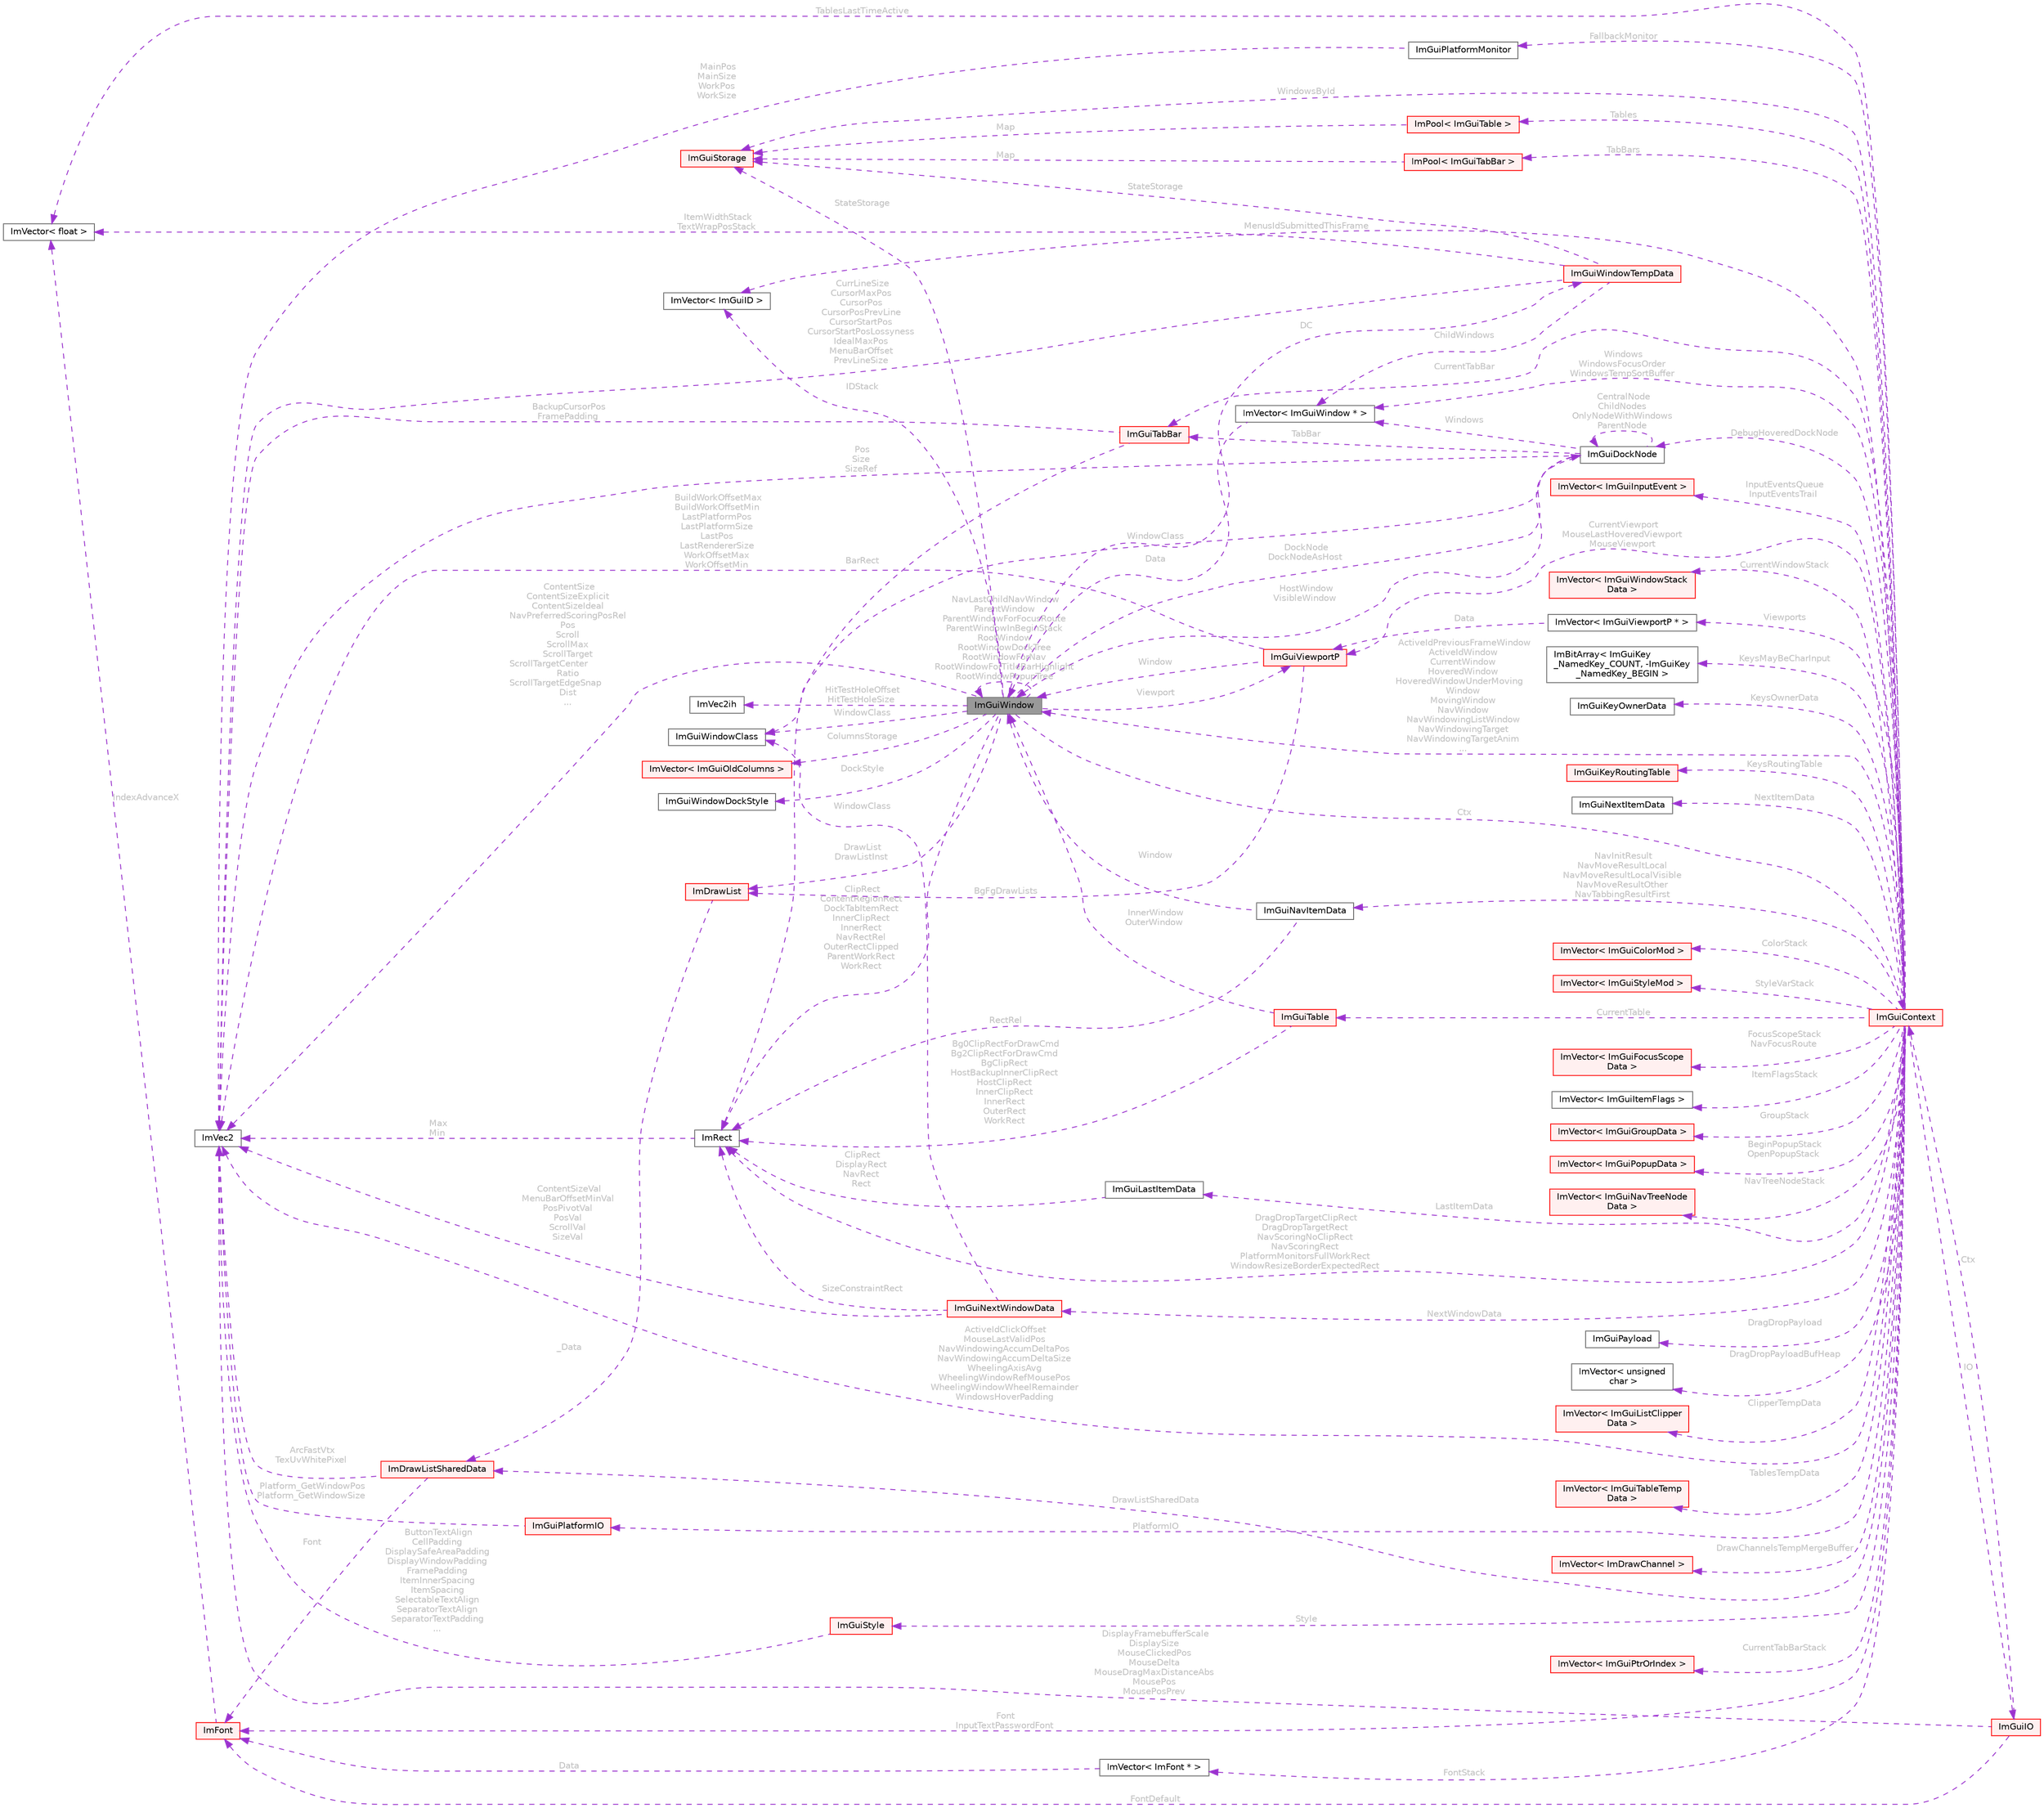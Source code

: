 digraph "ImGuiWindow"
{
 // LATEX_PDF_SIZE
  bgcolor="transparent";
  edge [fontname=Helvetica,fontsize=10,labelfontname=Helvetica,labelfontsize=10];
  node [fontname=Helvetica,fontsize=10,shape=box,height=0.2,width=0.4];
  rankdir="LR";
  Node1 [id="Node000001",label="ImGuiWindow",height=0.2,width=0.4,color="gray40", fillcolor="grey60", style="filled", fontcolor="black",tooltip=" "];
  Node2 -> Node1 [id="edge97_Node000001_Node000002",dir="back",color="darkorchid3",style="dashed",tooltip=" ",label=" Ctx",fontcolor="grey" ];
  Node2 [id="Node000002",label="ImGuiContext",height=0.2,width=0.4,color="red", fillcolor="#FFF0F0", style="filled",URL="$struct_im_gui_context.html",tooltip=" "];
  Node3 -> Node2 [id="edge98_Node000002_Node000003",dir="back",color="darkorchid3",style="dashed",tooltip=" ",label=" IO",fontcolor="grey" ];
  Node3 [id="Node000003",label="ImGuiIO",height=0.2,width=0.4,color="red", fillcolor="#FFF0F0", style="filled",URL="$struct_im_gui_i_o.html",tooltip=" "];
  Node4 -> Node3 [id="edge99_Node000003_Node000004",dir="back",color="darkorchid3",style="dashed",tooltip=" ",label=" DisplayFramebufferScale\nDisplaySize\nMouseClickedPos\nMouseDelta\nMouseDragMaxDistanceAbs\nMousePos\nMousePosPrev",fontcolor="grey" ];
  Node4 [id="Node000004",label="ImVec2",height=0.2,width=0.4,color="gray40", fillcolor="white", style="filled",URL="$struct_im_vec2.html",tooltip=" "];
  Node7 -> Node3 [id="edge100_Node000003_Node000007",dir="back",color="darkorchid3",style="dashed",tooltip=" ",label=" FontDefault",fontcolor="grey" ];
  Node7 [id="Node000007",label="ImFont",height=0.2,width=0.4,color="red", fillcolor="#FFF0F0", style="filled",URL="$struct_im_font.html",tooltip=" "];
  Node8 -> Node7 [id="edge101_Node000007_Node000008",dir="back",color="darkorchid3",style="dashed",tooltip=" ",label=" IndexAdvanceX",fontcolor="grey" ];
  Node8 [id="Node000008",label="ImVector\< float \>",height=0.2,width=0.4,color="gray40", fillcolor="white", style="filled",URL="$struct_im_vector.html",tooltip=" "];
  Node2 -> Node3 [id="edge102_Node000003_Node000002",dir="back",color="darkorchid3",style="dashed",tooltip=" ",label=" Ctx",fontcolor="grey" ];
  Node19 -> Node2 [id="edge103_Node000002_Node000019",dir="back",color="darkorchid3",style="dashed",tooltip=" ",label=" PlatformIO",fontcolor="grey" ];
  Node19 [id="Node000019",label="ImGuiPlatformIO",height=0.2,width=0.4,color="red", fillcolor="#FFF0F0", style="filled",URL="$struct_im_gui_platform_i_o.html",tooltip=" "];
  Node4 -> Node19 [id="edge104_Node000019_Node000004",dir="back",color="darkorchid3",style="dashed",tooltip=" ",label=" Platform_GetWindowPos\nPlatform_GetWindowSize",fontcolor="grey" ];
  Node40 -> Node2 [id="edge105_Node000002_Node000040",dir="back",color="darkorchid3",style="dashed",tooltip=" ",label=" Style",fontcolor="grey" ];
  Node40 [id="Node000040",label="ImGuiStyle",height=0.2,width=0.4,color="red", fillcolor="#FFF0F0", style="filled",URL="$struct_im_gui_style.html",tooltip=" "];
  Node4 -> Node40 [id="edge106_Node000040_Node000004",dir="back",color="darkorchid3",style="dashed",tooltip=" ",label=" ButtonTextAlign\nCellPadding\nDisplaySafeAreaPadding\nDisplayWindowPadding\nFramePadding\nItemInnerSpacing\nItemSpacing\nSelectableTextAlign\nSeparatorTextAlign\nSeparatorTextPadding\n...",fontcolor="grey" ];
  Node7 -> Node2 [id="edge107_Node000002_Node000007",dir="back",color="darkorchid3",style="dashed",tooltip=" ",label=" Font\nInputTextPasswordFont",fontcolor="grey" ];
  Node32 -> Node2 [id="edge108_Node000002_Node000032",dir="back",color="darkorchid3",style="dashed",tooltip=" ",label=" DrawListSharedData",fontcolor="grey" ];
  Node32 [id="Node000032",label="ImDrawListSharedData",height=0.2,width=0.4,color="red", fillcolor="#FFF0F0", style="filled",URL="$struct_im_draw_list_shared_data.html",tooltip=" "];
  Node4 -> Node32 [id="edge109_Node000032_Node000004",dir="back",color="darkorchid3",style="dashed",tooltip=" ",label=" ArcFastVtx\nTexUvWhitePixel",fontcolor="grey" ];
  Node7 -> Node32 [id="edge110_Node000032_Node000007",dir="back",color="darkorchid3",style="dashed",tooltip=" ",label=" Font",fontcolor="grey" ];
  Node41 -> Node2 [id="edge111_Node000002_Node000041",dir="back",color="darkorchid3",style="dashed",tooltip=" ",label=" InputEventsQueue\nInputEventsTrail",fontcolor="grey" ];
  Node41 [id="Node000041",label="ImVector\< ImGuiInputEvent \>",height=0.2,width=0.4,color="red", fillcolor="#FFF0F0", style="filled",URL="$struct_im_vector.html",tooltip=" "];
  Node50 -> Node2 [id="edge112_Node000002_Node000050",dir="back",color="darkorchid3",style="dashed",tooltip=" ",label=" Windows\nWindowsFocusOrder\nWindowsTempSortBuffer",fontcolor="grey" ];
  Node50 [id="Node000050",label="ImVector\< ImGuiWindow * \>",height=0.2,width=0.4,color="gray40", fillcolor="white", style="filled",URL="$struct_im_vector.html",tooltip=" "];
  Node1 -> Node50 [id="edge113_Node000050_Node000001",dir="back",color="darkorchid3",style="dashed",tooltip=" ",label=" Data",fontcolor="grey" ];
  Node51 -> Node2 [id="edge114_Node000002_Node000051",dir="back",color="darkorchid3",style="dashed",tooltip=" ",label=" CurrentWindowStack",fontcolor="grey" ];
  Node51 [id="Node000051",label="ImVector\< ImGuiWindowStack\lData \>",height=0.2,width=0.4,color="red", fillcolor="#FFF0F0", style="filled",URL="$struct_im_vector.html",tooltip=" "];
  Node56 -> Node2 [id="edge115_Node000002_Node000056",dir="back",color="darkorchid3",style="dashed",tooltip=" ",label=" WindowsById",fontcolor="grey" ];
  Node56 [id="Node000056",label="ImGuiStorage",height=0.2,width=0.4,color="red", fillcolor="#FFF0F0", style="filled",URL="$struct_im_gui_storage.html",tooltip=" "];
  Node4 -> Node2 [id="edge116_Node000002_Node000004",dir="back",color="darkorchid3",style="dashed",tooltip=" ",label=" ActiveIdClickOffset\nMouseLastValidPos\nNavWindowingAccumDeltaPos\nNavWindowingAccumDeltaSize\nWheelingAxisAvg\nWheelingWindowRefMousePos\nWheelingWindowWheelRemainder\nWindowsHoverPadding",fontcolor="grey" ];
  Node1 -> Node2 [id="edge117_Node000002_Node000001",dir="back",color="darkorchid3",style="dashed",tooltip=" ",label=" ActiveIdPreviousFrameWindow\nActiveIdWindow\nCurrentWindow\nHoveredWindow\nHoveredWindowUnderMoving\lWindow\nMovingWindow\nNavWindow\nNavWindowingListWindow\nNavWindowingTarget\nNavWindowingTargetAnim\n...",fontcolor="grey" ];
  Node59 -> Node2 [id="edge118_Node000002_Node000059",dir="back",color="darkorchid3",style="dashed",tooltip=" ",label=" KeysMayBeCharInput",fontcolor="grey" ];
  Node59 [id="Node000059",label="ImBitArray\< ImGuiKey\l_NamedKey_COUNT, -ImGuiKey\l_NamedKey_BEGIN \>",height=0.2,width=0.4,color="gray40", fillcolor="white", style="filled",URL="$struct_im_bit_array.html",tooltip=" "];
  Node60 -> Node2 [id="edge119_Node000002_Node000060",dir="back",color="darkorchid3",style="dashed",tooltip=" ",label=" KeysOwnerData",fontcolor="grey" ];
  Node60 [id="Node000060",label="ImGuiKeyOwnerData",height=0.2,width=0.4,color="gray40", fillcolor="white", style="filled",URL="$struct_im_gui_key_owner_data.html",tooltip=" "];
  Node61 -> Node2 [id="edge120_Node000002_Node000061",dir="back",color="darkorchid3",style="dashed",tooltip=" ",label=" KeysRoutingTable",fontcolor="grey" ];
  Node61 [id="Node000061",label="ImGuiKeyRoutingTable",height=0.2,width=0.4,color="red", fillcolor="#FFF0F0", style="filled",URL="$struct_im_gui_key_routing_table.html",tooltip=" "];
  Node64 -> Node2 [id="edge121_Node000002_Node000064",dir="back",color="darkorchid3",style="dashed",tooltip=" ",label=" NextItemData",fontcolor="grey" ];
  Node64 [id="Node000064",label="ImGuiNextItemData",height=0.2,width=0.4,color="gray40", fillcolor="white", style="filled",URL="$struct_im_gui_next_item_data.html",tooltip=" "];
  Node53 -> Node2 [id="edge122_Node000002_Node000053",dir="back",color="darkorchid3",style="dashed",tooltip=" ",label=" LastItemData",fontcolor="grey" ];
  Node53 [id="Node000053",label="ImGuiLastItemData",height=0.2,width=0.4,color="gray40", fillcolor="white", style="filled",URL="$struct_im_gui_last_item_data.html",tooltip=" "];
  Node54 -> Node53 [id="edge123_Node000053_Node000054",dir="back",color="darkorchid3",style="dashed",tooltip=" ",label=" ClipRect\nDisplayRect\nNavRect\nRect",fontcolor="grey" ];
  Node54 [id="Node000054",label="ImRect",height=0.2,width=0.4,color="gray40", fillcolor="white", style="filled",URL="$struct_im_rect.html",tooltip=" "];
  Node4 -> Node54 [id="edge124_Node000054_Node000004",dir="back",color="darkorchid3",style="dashed",tooltip=" ",label=" Max\nMin",fontcolor="grey" ];
  Node65 -> Node2 [id="edge125_Node000002_Node000065",dir="back",color="darkorchid3",style="dashed",tooltip=" ",label=" NextWindowData",fontcolor="grey" ];
  Node65 [id="Node000065",label="ImGuiNextWindowData",height=0.2,width=0.4,color="red", fillcolor="#FFF0F0", style="filled",URL="$struct_im_gui_next_window_data.html",tooltip=" "];
  Node4 -> Node65 [id="edge126_Node000065_Node000004",dir="back",color="darkorchid3",style="dashed",tooltip=" ",label=" ContentSizeVal\nMenuBarOffsetMinVal\nPosPivotVal\nPosVal\nScrollVal\nSizeVal",fontcolor="grey" ];
  Node54 -> Node65 [id="edge127_Node000065_Node000054",dir="back",color="darkorchid3",style="dashed",tooltip=" ",label=" SizeConstraintRect",fontcolor="grey" ];
  Node67 -> Node65 [id="edge128_Node000065_Node000067",dir="back",color="darkorchid3",style="dashed",tooltip=" ",label=" WindowClass",fontcolor="grey" ];
  Node67 [id="Node000067",label="ImGuiWindowClass",height=0.2,width=0.4,color="gray40", fillcolor="white", style="filled",URL="$struct_im_gui_window_class.html",tooltip=" "];
  Node68 -> Node2 [id="edge129_Node000002_Node000068",dir="back",color="darkorchid3",style="dashed",tooltip=" ",label=" ColorStack",fontcolor="grey" ];
  Node68 [id="Node000068",label="ImVector\< ImGuiColorMod \>",height=0.2,width=0.4,color="red", fillcolor="#FFF0F0", style="filled",URL="$struct_im_vector.html",tooltip=" "];
  Node70 -> Node2 [id="edge130_Node000002_Node000070",dir="back",color="darkorchid3",style="dashed",tooltip=" ",label=" StyleVarStack",fontcolor="grey" ];
  Node70 [id="Node000070",label="ImVector\< ImGuiStyleMod \>",height=0.2,width=0.4,color="red", fillcolor="#FFF0F0", style="filled",URL="$struct_im_vector.html",tooltip=" "];
  Node6 -> Node2 [id="edge131_Node000002_Node000006",dir="back",color="darkorchid3",style="dashed",tooltip=" ",label=" FontStack",fontcolor="grey" ];
  Node6 [id="Node000006",label="ImVector\< ImFont * \>",height=0.2,width=0.4,color="gray40", fillcolor="white", style="filled",URL="$struct_im_vector.html",tooltip=" "];
  Node7 -> Node6 [id="edge132_Node000006_Node000007",dir="back",color="darkorchid3",style="dashed",tooltip=" ",label=" Data",fontcolor="grey" ];
  Node72 -> Node2 [id="edge133_Node000002_Node000072",dir="back",color="darkorchid3",style="dashed",tooltip=" ",label=" FocusScopeStack\nNavFocusRoute",fontcolor="grey" ];
  Node72 [id="Node000072",label="ImVector\< ImGuiFocusScope\lData \>",height=0.2,width=0.4,color="red", fillcolor="#FFF0F0", style="filled",URL="$struct_im_vector.html",tooltip=" "];
  Node74 -> Node2 [id="edge134_Node000002_Node000074",dir="back",color="darkorchid3",style="dashed",tooltip=" ",label=" ItemFlagsStack",fontcolor="grey" ];
  Node74 [id="Node000074",label="ImVector\< ImGuiItemFlags \>",height=0.2,width=0.4,color="gray40", fillcolor="white", style="filled",URL="$struct_im_vector.html",tooltip=" "];
  Node75 -> Node2 [id="edge135_Node000002_Node000075",dir="back",color="darkorchid3",style="dashed",tooltip=" ",label=" GroupStack",fontcolor="grey" ];
  Node75 [id="Node000075",label="ImVector\< ImGuiGroupData \>",height=0.2,width=0.4,color="red", fillcolor="#FFF0F0", style="filled",URL="$struct_im_vector.html",tooltip=" "];
  Node78 -> Node2 [id="edge136_Node000002_Node000078",dir="back",color="darkorchid3",style="dashed",tooltip=" ",label=" BeginPopupStack\nOpenPopupStack",fontcolor="grey" ];
  Node78 [id="Node000078",label="ImVector\< ImGuiPopupData \>",height=0.2,width=0.4,color="red", fillcolor="#FFF0F0", style="filled",URL="$struct_im_vector.html",tooltip=" "];
  Node80 -> Node2 [id="edge137_Node000002_Node000080",dir="back",color="darkorchid3",style="dashed",tooltip=" ",label=" NavTreeNodeStack",fontcolor="grey" ];
  Node80 [id="Node000080",label="ImVector\< ImGuiNavTreeNode\lData \>",height=0.2,width=0.4,color="red", fillcolor="#FFF0F0", style="filled",URL="$struct_im_vector.html",tooltip=" "];
  Node82 -> Node2 [id="edge138_Node000002_Node000082",dir="back",color="darkorchid3",style="dashed",tooltip=" ",label=" Viewports",fontcolor="grey" ];
  Node82 [id="Node000082",label="ImVector\< ImGuiViewportP * \>",height=0.2,width=0.4,color="gray40", fillcolor="white", style="filled",URL="$struct_im_vector.html",tooltip=" "];
  Node83 -> Node82 [id="edge139_Node000082_Node000083",dir="back",color="darkorchid3",style="dashed",tooltip=" ",label=" Data",fontcolor="grey" ];
  Node83 [id="Node000083",label="ImGuiViewportP",height=0.2,width=0.4,color="red", fillcolor="#FFF0F0", style="filled",URL="$struct_im_gui_viewport_p.html",tooltip=" "];
  Node1 -> Node83 [id="edge140_Node000083_Node000001",dir="back",color="darkorchid3",style="dashed",tooltip=" ",label=" Window",fontcolor="grey" ];
  Node4 -> Node83 [id="edge141_Node000083_Node000004",dir="back",color="darkorchid3",style="dashed",tooltip=" ",label=" BuildWorkOffsetMax\nBuildWorkOffsetMin\nLastPlatformPos\nLastPlatformSize\nLastPos\nLastRendererSize\nWorkOffsetMax\nWorkOffsetMin",fontcolor="grey" ];
  Node26 -> Node83 [id="edge142_Node000083_Node000026",dir="back",color="darkorchid3",style="dashed",tooltip=" ",label=" BgFgDrawLists",fontcolor="grey" ];
  Node26 [id="Node000026",label="ImDrawList",height=0.2,width=0.4,color="red", fillcolor="#FFF0F0", style="filled",URL="$struct_im_draw_list.html",tooltip=" "];
  Node32 -> Node26 [id="edge143_Node000026_Node000032",dir="back",color="darkorchid3",style="dashed",tooltip=" ",label=" _Data",fontcolor="grey" ];
  Node83 -> Node2 [id="edge144_Node000002_Node000083",dir="back",color="darkorchid3",style="dashed",tooltip=" ",label=" CurrentViewport\nMouseLastHoveredViewport\nMouseViewport",fontcolor="grey" ];
  Node21 -> Node2 [id="edge145_Node000002_Node000021",dir="back",color="darkorchid3",style="dashed",tooltip=" ",label=" FallbackMonitor",fontcolor="grey" ];
  Node21 [id="Node000021",label="ImGuiPlatformMonitor",height=0.2,width=0.4,color="gray40", fillcolor="white", style="filled",URL="$struct_im_gui_platform_monitor.html",tooltip=" "];
  Node4 -> Node21 [id="edge146_Node000021_Node000004",dir="back",color="darkorchid3",style="dashed",tooltip=" ",label=" MainPos\nMainSize\nWorkPos\nWorkSize",fontcolor="grey" ];
  Node54 -> Node2 [id="edge147_Node000002_Node000054",dir="back",color="darkorchid3",style="dashed",tooltip=" ",label=" DragDropTargetClipRect\nDragDropTargetRect\nNavScoringNoClipRect\nNavScoringRect\nPlatformMonitorsFullWorkRect\nWindowResizeBorderExpectedRect",fontcolor="grey" ];
  Node85 -> Node2 [id="edge148_Node000002_Node000085",dir="back",color="darkorchid3",style="dashed",tooltip=" ",label=" NavInitResult\nNavMoveResultLocal\nNavMoveResultLocalVisible\nNavMoveResultOther\nNavTabbingResultFirst",fontcolor="grey" ];
  Node85 [id="Node000085",label="ImGuiNavItemData",height=0.2,width=0.4,color="gray40", fillcolor="white", style="filled",URL="$struct_im_gui_nav_item_data.html",tooltip=" "];
  Node1 -> Node85 [id="edge149_Node000085_Node000001",dir="back",color="darkorchid3",style="dashed",tooltip=" ",label=" Window",fontcolor="grey" ];
  Node54 -> Node85 [id="edge150_Node000085_Node000054",dir="back",color="darkorchid3",style="dashed",tooltip=" ",label=" RectRel",fontcolor="grey" ];
  Node86 -> Node2 [id="edge151_Node000002_Node000086",dir="back",color="darkorchid3",style="dashed",tooltip=" ",label=" DragDropPayload",fontcolor="grey" ];
  Node86 [id="Node000086",label="ImGuiPayload",height=0.2,width=0.4,color="gray40", fillcolor="white", style="filled",URL="$struct_im_gui_payload.html",tooltip=" "];
  Node87 -> Node2 [id="edge152_Node000002_Node000087",dir="back",color="darkorchid3",style="dashed",tooltip=" ",label=" DragDropPayloadBufHeap",fontcolor="grey" ];
  Node87 [id="Node000087",label="ImVector\< unsigned\l char \>",height=0.2,width=0.4,color="gray40", fillcolor="white", style="filled",URL="$struct_im_vector.html",tooltip=" "];
  Node88 -> Node2 [id="edge153_Node000002_Node000088",dir="back",color="darkorchid3",style="dashed",tooltip=" ",label=" ClipperTempData",fontcolor="grey" ];
  Node88 [id="Node000088",label="ImVector\< ImGuiListClipper\lData \>",height=0.2,width=0.4,color="red", fillcolor="#FFF0F0", style="filled",URL="$struct_im_vector.html",tooltip=" "];
  Node93 -> Node2 [id="edge154_Node000002_Node000093",dir="back",color="darkorchid3",style="dashed",tooltip=" ",label=" CurrentTable",fontcolor="grey" ];
  Node93 [id="Node000093",label="ImGuiTable",height=0.2,width=0.4,color="red", fillcolor="#FFF0F0", style="filled",URL="$struct_im_gui_table.html",tooltip=" "];
  Node54 -> Node93 [id="edge155_Node000093_Node000054",dir="back",color="darkorchid3",style="dashed",tooltip=" ",label=" Bg0ClipRectForDrawCmd\nBg2ClipRectForDrawCmd\nBgClipRect\nHostBackupInnerClipRect\nHostClipRect\nInnerClipRect\nInnerRect\nOuterRect\nWorkRect",fontcolor="grey" ];
  Node1 -> Node93 [id="edge156_Node000093_Node000001",dir="back",color="darkorchid3",style="dashed",tooltip=" ",label=" InnerWindow\nOuterWindow",fontcolor="grey" ];
  Node107 -> Node2 [id="edge157_Node000002_Node000107",dir="back",color="darkorchid3",style="dashed",tooltip=" ",label=" TablesTempData",fontcolor="grey" ];
  Node107 [id="Node000107",label="ImVector\< ImGuiTableTemp\lData \>",height=0.2,width=0.4,color="red", fillcolor="#FFF0F0", style="filled",URL="$struct_im_vector.html",tooltip=" "];
  Node108 -> Node2 [id="edge158_Node000002_Node000108",dir="back",color="darkorchid3",style="dashed",tooltip=" ",label=" Tables",fontcolor="grey" ];
  Node108 [id="Node000108",label="ImPool\< ImGuiTable \>",height=0.2,width=0.4,color="red", fillcolor="#FFF0F0", style="filled",URL="$struct_im_pool.html",tooltip=" "];
  Node56 -> Node108 [id="edge159_Node000108_Node000056",dir="back",color="darkorchid3",style="dashed",tooltip=" ",label=" Map",fontcolor="grey" ];
  Node8 -> Node2 [id="edge160_Node000002_Node000008",dir="back",color="darkorchid3",style="dashed",tooltip=" ",label=" TablesLastTimeActive",fontcolor="grey" ];
  Node38 -> Node2 [id="edge161_Node000002_Node000038",dir="back",color="darkorchid3",style="dashed",tooltip=" ",label=" DrawChannelsTempMergeBuffer",fontcolor="grey" ];
  Node38 [id="Node000038",label="ImVector\< ImDrawChannel \>",height=0.2,width=0.4,color="red", fillcolor="#FFF0F0", style="filled",URL="$struct_im_vector.html",tooltip=" "];
  Node110 -> Node2 [id="edge162_Node000002_Node000110",dir="back",color="darkorchid3",style="dashed",tooltip=" ",label=" CurrentTabBar",fontcolor="grey" ];
  Node110 [id="Node000110",label="ImGuiTabBar",height=0.2,width=0.4,color="red", fillcolor="#FFF0F0", style="filled",URL="$struct_im_gui_tab_bar.html",tooltip=" "];
  Node54 -> Node110 [id="edge163_Node000110_Node000054",dir="back",color="darkorchid3",style="dashed",tooltip=" ",label=" BarRect",fontcolor="grey" ];
  Node4 -> Node110 [id="edge164_Node000110_Node000004",dir="back",color="darkorchid3",style="dashed",tooltip=" ",label=" BackupCursorPos\nFramePadding",fontcolor="grey" ];
  Node113 -> Node2 [id="edge165_Node000002_Node000113",dir="back",color="darkorchid3",style="dashed",tooltip=" ",label=" TabBars",fontcolor="grey" ];
  Node113 [id="Node000113",label="ImPool\< ImGuiTabBar \>",height=0.2,width=0.4,color="red", fillcolor="#FFF0F0", style="filled",URL="$struct_im_pool.html",tooltip=" "];
  Node56 -> Node113 [id="edge166_Node000113_Node000056",dir="back",color="darkorchid3",style="dashed",tooltip=" ",label=" Map",fontcolor="grey" ];
  Node115 -> Node2 [id="edge167_Node000002_Node000115",dir="back",color="darkorchid3",style="dashed",tooltip=" ",label=" CurrentTabBarStack",fontcolor="grey" ];
  Node115 [id="Node000115",label="ImVector\< ImGuiPtrOrIndex \>",height=0.2,width=0.4,color="red", fillcolor="#FFF0F0", style="filled",URL="$struct_im_vector.html",tooltip=" "];
  Node122 -> Node2 [id="edge168_Node000002_Node000122",dir="back",color="darkorchid3",style="dashed",tooltip=" ",label=" MenusIdSubmittedThisFrame",fontcolor="grey" ];
  Node122 [id="Node000122",label="ImVector\< ImGuiID \>",height=0.2,width=0.4,color="gray40", fillcolor="white", style="filled",URL="$struct_im_vector.html",tooltip=" "];
  Node129 -> Node2 [id="edge169_Node000002_Node000129",dir="back",color="darkorchid3",style="dashed",tooltip=" ",label=" DebugHoveredDockNode",fontcolor="grey" ];
  Node129 [id="Node000129",label="ImGuiDockNode",height=0.2,width=0.4,color="gray40", fillcolor="white", style="filled",URL="$struct_im_gui_dock_node.html",tooltip=" "];
  Node129 -> Node129 [id="edge170_Node000129_Node000129",dir="back",color="darkorchid3",style="dashed",tooltip=" ",label=" CentralNode\nChildNodes\nOnlyNodeWithWindows\nParentNode",fontcolor="grey" ];
  Node50 -> Node129 [id="edge171_Node000129_Node000050",dir="back",color="darkorchid3",style="dashed",tooltip=" ",label=" Windows",fontcolor="grey" ];
  Node110 -> Node129 [id="edge172_Node000129_Node000110",dir="back",color="darkorchid3",style="dashed",tooltip=" ",label=" TabBar",fontcolor="grey" ];
  Node4 -> Node129 [id="edge173_Node000129_Node000004",dir="back",color="darkorchid3",style="dashed",tooltip=" ",label=" Pos\nSize\nSizeRef",fontcolor="grey" ];
  Node67 -> Node129 [id="edge174_Node000129_Node000067",dir="back",color="darkorchid3",style="dashed",tooltip=" ",label=" WindowClass",fontcolor="grey" ];
  Node1 -> Node129 [id="edge175_Node000129_Node000001",dir="back",color="darkorchid3",style="dashed",tooltip=" ",label=" HostWindow\nVisibleWindow",fontcolor="grey" ];
  Node67 -> Node1 [id="edge176_Node000001_Node000067",dir="back",color="darkorchid3",style="dashed",tooltip=" ",label=" WindowClass",fontcolor="grey" ];
  Node83 -> Node1 [id="edge177_Node000001_Node000083",dir="back",color="darkorchid3",style="dashed",tooltip=" ",label=" Viewport",fontcolor="grey" ];
  Node4 -> Node1 [id="edge178_Node000001_Node000004",dir="back",color="darkorchid3",style="dashed",tooltip=" ",label=" ContentSize\nContentSizeExplicit\nContentSizeIdeal\nNavPreferredScoringPosRel\nPos\nScroll\nScrollMax\nScrollTarget\nScrollTargetCenter\lRatio\nScrollTargetEdgeSnap\lDist\n...",fontcolor="grey" ];
  Node122 -> Node1 [id="edge179_Node000001_Node000122",dir="back",color="darkorchid3",style="dashed",tooltip=" ",label=" IDStack",fontcolor="grey" ];
  Node147 -> Node1 [id="edge180_Node000001_Node000147",dir="back",color="darkorchid3",style="dashed",tooltip=" ",label=" DC",fontcolor="grey" ];
  Node147 [id="Node000147",label="ImGuiWindowTempData",height=0.2,width=0.4,color="red", fillcolor="#FFF0F0", style="filled",URL="$struct_im_gui_window_temp_data.html",tooltip=" "];
  Node4 -> Node147 [id="edge181_Node000147_Node000004",dir="back",color="darkorchid3",style="dashed",tooltip=" ",label=" CurrLineSize\nCursorMaxPos\nCursorPos\nCursorPosPrevLine\nCursorStartPos\nCursorStartPosLossyness\nIdealMaxPos\nMenuBarOffset\nPrevLineSize",fontcolor="grey" ];
  Node50 -> Node147 [id="edge182_Node000147_Node000050",dir="back",color="darkorchid3",style="dashed",tooltip=" ",label=" ChildWindows",fontcolor="grey" ];
  Node56 -> Node147 [id="edge183_Node000147_Node000056",dir="back",color="darkorchid3",style="dashed",tooltip=" ",label=" StateStorage",fontcolor="grey" ];
  Node8 -> Node147 [id="edge184_Node000147_Node000008",dir="back",color="darkorchid3",style="dashed",tooltip=" ",label=" ItemWidthStack\nTextWrapPosStack",fontcolor="grey" ];
  Node54 -> Node1 [id="edge185_Node000001_Node000054",dir="back",color="darkorchid3",style="dashed",tooltip=" ",label=" ClipRect\nContentRegionRect\nDockTabItemRect\nInnerClipRect\nInnerRect\nNavRectRel\nOuterRectClipped\nParentWorkRect\nWorkRect",fontcolor="grey" ];
  Node132 -> Node1 [id="edge186_Node000001_Node000132",dir="back",color="darkorchid3",style="dashed",tooltip=" ",label=" HitTestHoleOffset\nHitTestHoleSize",fontcolor="grey" ];
  Node132 [id="Node000132",label="ImVec2ih",height=0.2,width=0.4,color="gray40", fillcolor="white", style="filled",URL="$struct_im_vec2ih.html",tooltip=" "];
  Node56 -> Node1 [id="edge187_Node000001_Node000056",dir="back",color="darkorchid3",style="dashed",tooltip=" ",label=" StateStorage",fontcolor="grey" ];
  Node152 -> Node1 [id="edge188_Node000001_Node000152",dir="back",color="darkorchid3",style="dashed",tooltip=" ",label=" ColumnsStorage",fontcolor="grey" ];
  Node152 [id="Node000152",label="ImVector\< ImGuiOldColumns \>",height=0.2,width=0.4,color="red", fillcolor="#FFF0F0", style="filled",URL="$struct_im_vector.html",tooltip=" "];
  Node26 -> Node1 [id="edge189_Node000001_Node000026",dir="back",color="darkorchid3",style="dashed",tooltip=" ",label=" DrawList\nDrawListInst",fontcolor="grey" ];
  Node1 -> Node1 [id="edge190_Node000001_Node000001",dir="back",color="darkorchid3",style="dashed",tooltip=" ",label=" NavLastChildNavWindow\nParentWindow\nParentWindowForFocusRoute\nParentWindowInBeginStack\nRootWindow\nRootWindowDockTree\nRootWindowForNav\nRootWindowForTitleBarHighlight\nRootWindowPopupTree",fontcolor="grey" ];
  Node153 -> Node1 [id="edge191_Node000001_Node000153",dir="back",color="darkorchid3",style="dashed",tooltip=" ",label=" DockStyle",fontcolor="grey" ];
  Node153 [id="Node000153",label="ImGuiWindowDockStyle",height=0.2,width=0.4,color="gray40", fillcolor="white", style="filled",URL="$struct_im_gui_window_dock_style.html",tooltip=" "];
  Node129 -> Node1 [id="edge192_Node000001_Node000129",dir="back",color="darkorchid3",style="dashed",tooltip=" ",label=" DockNode\nDockNodeAsHost",fontcolor="grey" ];
}
